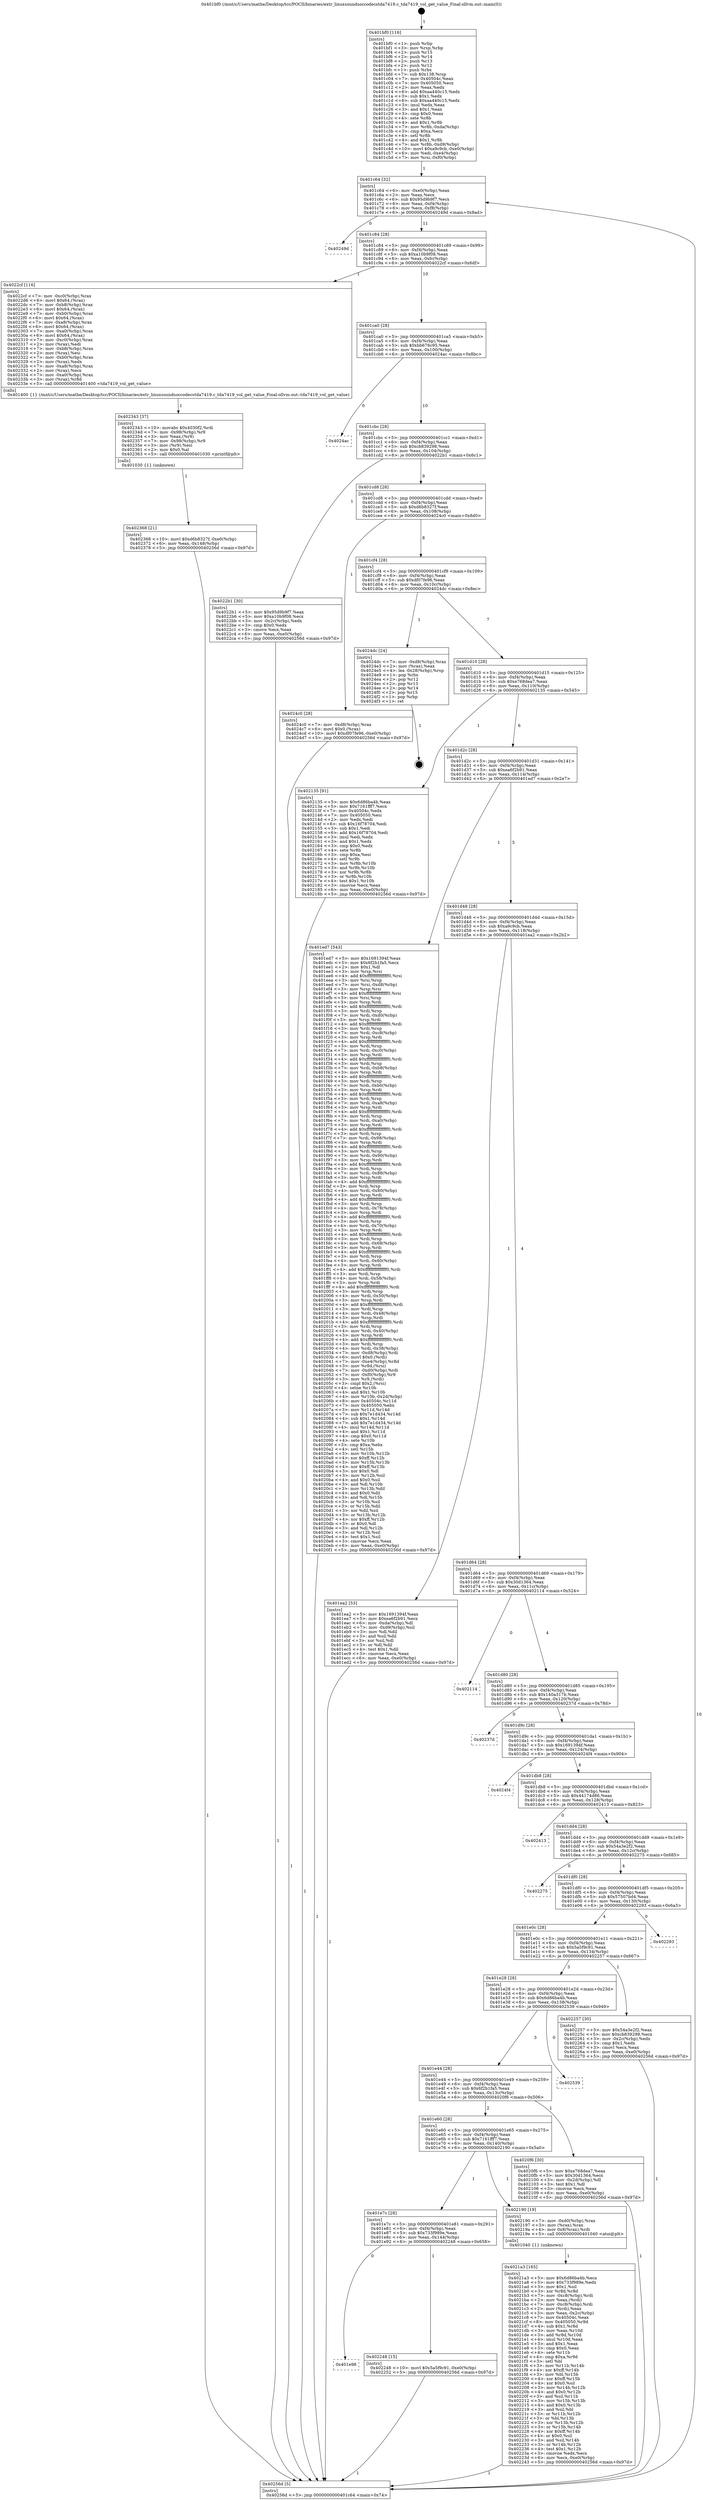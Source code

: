 digraph "0x401bf0" {
  label = "0x401bf0 (/mnt/c/Users/mathe/Desktop/tcc/POCII/binaries/extr_linuxsoundsoccodecstda7419.c_tda7419_vol_get_value_Final-ollvm.out::main(0))"
  labelloc = "t"
  node[shape=record]

  Entry [label="",width=0.3,height=0.3,shape=circle,fillcolor=black,style=filled]
  "0x401c64" [label="{
     0x401c64 [32]\l
     | [instrs]\l
     &nbsp;&nbsp;0x401c64 \<+6\>: mov -0xe0(%rbp),%eax\l
     &nbsp;&nbsp;0x401c6a \<+2\>: mov %eax,%ecx\l
     &nbsp;&nbsp;0x401c6c \<+6\>: sub $0x95d9b9f7,%ecx\l
     &nbsp;&nbsp;0x401c72 \<+6\>: mov %eax,-0xf4(%rbp)\l
     &nbsp;&nbsp;0x401c78 \<+6\>: mov %ecx,-0xf8(%rbp)\l
     &nbsp;&nbsp;0x401c7e \<+6\>: je 000000000040249d \<main+0x8ad\>\l
  }"]
  "0x40249d" [label="{
     0x40249d\l
  }", style=dashed]
  "0x401c84" [label="{
     0x401c84 [28]\l
     | [instrs]\l
     &nbsp;&nbsp;0x401c84 \<+5\>: jmp 0000000000401c89 \<main+0x99\>\l
     &nbsp;&nbsp;0x401c89 \<+6\>: mov -0xf4(%rbp),%eax\l
     &nbsp;&nbsp;0x401c8f \<+5\>: sub $0xa10b9f08,%eax\l
     &nbsp;&nbsp;0x401c94 \<+6\>: mov %eax,-0xfc(%rbp)\l
     &nbsp;&nbsp;0x401c9a \<+6\>: je 00000000004022cf \<main+0x6df\>\l
  }"]
  Exit [label="",width=0.3,height=0.3,shape=circle,fillcolor=black,style=filled,peripheries=2]
  "0x4022cf" [label="{
     0x4022cf [116]\l
     | [instrs]\l
     &nbsp;&nbsp;0x4022cf \<+7\>: mov -0xc0(%rbp),%rax\l
     &nbsp;&nbsp;0x4022d6 \<+6\>: movl $0x64,(%rax)\l
     &nbsp;&nbsp;0x4022dc \<+7\>: mov -0xb8(%rbp),%rax\l
     &nbsp;&nbsp;0x4022e3 \<+6\>: movl $0x64,(%rax)\l
     &nbsp;&nbsp;0x4022e9 \<+7\>: mov -0xb0(%rbp),%rax\l
     &nbsp;&nbsp;0x4022f0 \<+6\>: movl $0x64,(%rax)\l
     &nbsp;&nbsp;0x4022f6 \<+7\>: mov -0xa8(%rbp),%rax\l
     &nbsp;&nbsp;0x4022fd \<+6\>: movl $0x64,(%rax)\l
     &nbsp;&nbsp;0x402303 \<+7\>: mov -0xa0(%rbp),%rax\l
     &nbsp;&nbsp;0x40230a \<+6\>: movl $0x64,(%rax)\l
     &nbsp;&nbsp;0x402310 \<+7\>: mov -0xc0(%rbp),%rax\l
     &nbsp;&nbsp;0x402317 \<+2\>: mov (%rax),%edi\l
     &nbsp;&nbsp;0x402319 \<+7\>: mov -0xb8(%rbp),%rax\l
     &nbsp;&nbsp;0x402320 \<+2\>: mov (%rax),%esi\l
     &nbsp;&nbsp;0x402322 \<+7\>: mov -0xb0(%rbp),%rax\l
     &nbsp;&nbsp;0x402329 \<+2\>: mov (%rax),%edx\l
     &nbsp;&nbsp;0x40232b \<+7\>: mov -0xa8(%rbp),%rax\l
     &nbsp;&nbsp;0x402332 \<+2\>: mov (%rax),%ecx\l
     &nbsp;&nbsp;0x402334 \<+7\>: mov -0xa0(%rbp),%rax\l
     &nbsp;&nbsp;0x40233b \<+3\>: mov (%rax),%r8d\l
     &nbsp;&nbsp;0x40233e \<+5\>: call 0000000000401400 \<tda7419_vol_get_value\>\l
     | [calls]\l
     &nbsp;&nbsp;0x401400 \{1\} (/mnt/c/Users/mathe/Desktop/tcc/POCII/binaries/extr_linuxsoundsoccodecstda7419.c_tda7419_vol_get_value_Final-ollvm.out::tda7419_vol_get_value)\l
  }"]
  "0x401ca0" [label="{
     0x401ca0 [28]\l
     | [instrs]\l
     &nbsp;&nbsp;0x401ca0 \<+5\>: jmp 0000000000401ca5 \<main+0xb5\>\l
     &nbsp;&nbsp;0x401ca5 \<+6\>: mov -0xf4(%rbp),%eax\l
     &nbsp;&nbsp;0x401cab \<+5\>: sub $0xbb676c95,%eax\l
     &nbsp;&nbsp;0x401cb0 \<+6\>: mov %eax,-0x100(%rbp)\l
     &nbsp;&nbsp;0x401cb6 \<+6\>: je 00000000004024ac \<main+0x8bc\>\l
  }"]
  "0x402368" [label="{
     0x402368 [21]\l
     | [instrs]\l
     &nbsp;&nbsp;0x402368 \<+10\>: movl $0xd6b8327f,-0xe0(%rbp)\l
     &nbsp;&nbsp;0x402372 \<+6\>: mov %eax,-0x148(%rbp)\l
     &nbsp;&nbsp;0x402378 \<+5\>: jmp 000000000040256d \<main+0x97d\>\l
  }"]
  "0x4024ac" [label="{
     0x4024ac\l
  }", style=dashed]
  "0x401cbc" [label="{
     0x401cbc [28]\l
     | [instrs]\l
     &nbsp;&nbsp;0x401cbc \<+5\>: jmp 0000000000401cc1 \<main+0xd1\>\l
     &nbsp;&nbsp;0x401cc1 \<+6\>: mov -0xf4(%rbp),%eax\l
     &nbsp;&nbsp;0x401cc7 \<+5\>: sub $0xcb839298,%eax\l
     &nbsp;&nbsp;0x401ccc \<+6\>: mov %eax,-0x104(%rbp)\l
     &nbsp;&nbsp;0x401cd2 \<+6\>: je 00000000004022b1 \<main+0x6c1\>\l
  }"]
  "0x402343" [label="{
     0x402343 [37]\l
     | [instrs]\l
     &nbsp;&nbsp;0x402343 \<+10\>: movabs $0x4030f2,%rdi\l
     &nbsp;&nbsp;0x40234d \<+7\>: mov -0x98(%rbp),%r9\l
     &nbsp;&nbsp;0x402354 \<+3\>: mov %eax,(%r9)\l
     &nbsp;&nbsp;0x402357 \<+7\>: mov -0x98(%rbp),%r9\l
     &nbsp;&nbsp;0x40235e \<+3\>: mov (%r9),%esi\l
     &nbsp;&nbsp;0x402361 \<+2\>: mov $0x0,%al\l
     &nbsp;&nbsp;0x402363 \<+5\>: call 0000000000401030 \<printf@plt\>\l
     | [calls]\l
     &nbsp;&nbsp;0x401030 \{1\} (unknown)\l
  }"]
  "0x4022b1" [label="{
     0x4022b1 [30]\l
     | [instrs]\l
     &nbsp;&nbsp;0x4022b1 \<+5\>: mov $0x95d9b9f7,%eax\l
     &nbsp;&nbsp;0x4022b6 \<+5\>: mov $0xa10b9f08,%ecx\l
     &nbsp;&nbsp;0x4022bb \<+3\>: mov -0x2c(%rbp),%edx\l
     &nbsp;&nbsp;0x4022be \<+3\>: cmp $0x0,%edx\l
     &nbsp;&nbsp;0x4022c1 \<+3\>: cmove %ecx,%eax\l
     &nbsp;&nbsp;0x4022c4 \<+6\>: mov %eax,-0xe0(%rbp)\l
     &nbsp;&nbsp;0x4022ca \<+5\>: jmp 000000000040256d \<main+0x97d\>\l
  }"]
  "0x401cd8" [label="{
     0x401cd8 [28]\l
     | [instrs]\l
     &nbsp;&nbsp;0x401cd8 \<+5\>: jmp 0000000000401cdd \<main+0xed\>\l
     &nbsp;&nbsp;0x401cdd \<+6\>: mov -0xf4(%rbp),%eax\l
     &nbsp;&nbsp;0x401ce3 \<+5\>: sub $0xd6b8327f,%eax\l
     &nbsp;&nbsp;0x401ce8 \<+6\>: mov %eax,-0x108(%rbp)\l
     &nbsp;&nbsp;0x401cee \<+6\>: je 00000000004024c0 \<main+0x8d0\>\l
  }"]
  "0x401e98" [label="{
     0x401e98\l
  }", style=dashed]
  "0x4024c0" [label="{
     0x4024c0 [28]\l
     | [instrs]\l
     &nbsp;&nbsp;0x4024c0 \<+7\>: mov -0xd8(%rbp),%rax\l
     &nbsp;&nbsp;0x4024c7 \<+6\>: movl $0x0,(%rax)\l
     &nbsp;&nbsp;0x4024cd \<+10\>: movl $0xdf07fe96,-0xe0(%rbp)\l
     &nbsp;&nbsp;0x4024d7 \<+5\>: jmp 000000000040256d \<main+0x97d\>\l
  }"]
  "0x401cf4" [label="{
     0x401cf4 [28]\l
     | [instrs]\l
     &nbsp;&nbsp;0x401cf4 \<+5\>: jmp 0000000000401cf9 \<main+0x109\>\l
     &nbsp;&nbsp;0x401cf9 \<+6\>: mov -0xf4(%rbp),%eax\l
     &nbsp;&nbsp;0x401cff \<+5\>: sub $0xdf07fe96,%eax\l
     &nbsp;&nbsp;0x401d04 \<+6\>: mov %eax,-0x10c(%rbp)\l
     &nbsp;&nbsp;0x401d0a \<+6\>: je 00000000004024dc \<main+0x8ec\>\l
  }"]
  "0x402248" [label="{
     0x402248 [15]\l
     | [instrs]\l
     &nbsp;&nbsp;0x402248 \<+10\>: movl $0x5a5f9c91,-0xe0(%rbp)\l
     &nbsp;&nbsp;0x402252 \<+5\>: jmp 000000000040256d \<main+0x97d\>\l
  }"]
  "0x4024dc" [label="{
     0x4024dc [24]\l
     | [instrs]\l
     &nbsp;&nbsp;0x4024dc \<+7\>: mov -0xd8(%rbp),%rax\l
     &nbsp;&nbsp;0x4024e3 \<+2\>: mov (%rax),%eax\l
     &nbsp;&nbsp;0x4024e5 \<+4\>: lea -0x28(%rbp),%rsp\l
     &nbsp;&nbsp;0x4024e9 \<+1\>: pop %rbx\l
     &nbsp;&nbsp;0x4024ea \<+2\>: pop %r12\l
     &nbsp;&nbsp;0x4024ec \<+2\>: pop %r13\l
     &nbsp;&nbsp;0x4024ee \<+2\>: pop %r14\l
     &nbsp;&nbsp;0x4024f0 \<+2\>: pop %r15\l
     &nbsp;&nbsp;0x4024f2 \<+1\>: pop %rbp\l
     &nbsp;&nbsp;0x4024f3 \<+1\>: ret\l
  }"]
  "0x401d10" [label="{
     0x401d10 [28]\l
     | [instrs]\l
     &nbsp;&nbsp;0x401d10 \<+5\>: jmp 0000000000401d15 \<main+0x125\>\l
     &nbsp;&nbsp;0x401d15 \<+6\>: mov -0xf4(%rbp),%eax\l
     &nbsp;&nbsp;0x401d1b \<+5\>: sub $0xe768dea7,%eax\l
     &nbsp;&nbsp;0x401d20 \<+6\>: mov %eax,-0x110(%rbp)\l
     &nbsp;&nbsp;0x401d26 \<+6\>: je 0000000000402135 \<main+0x545\>\l
  }"]
  "0x4021a3" [label="{
     0x4021a3 [165]\l
     | [instrs]\l
     &nbsp;&nbsp;0x4021a3 \<+5\>: mov $0x6d86ba4b,%ecx\l
     &nbsp;&nbsp;0x4021a8 \<+5\>: mov $0x733f989e,%edx\l
     &nbsp;&nbsp;0x4021ad \<+3\>: mov $0x1,%sil\l
     &nbsp;&nbsp;0x4021b0 \<+3\>: xor %r8d,%r8d\l
     &nbsp;&nbsp;0x4021b3 \<+7\>: mov -0xc8(%rbp),%rdi\l
     &nbsp;&nbsp;0x4021ba \<+2\>: mov %eax,(%rdi)\l
     &nbsp;&nbsp;0x4021bc \<+7\>: mov -0xc8(%rbp),%rdi\l
     &nbsp;&nbsp;0x4021c3 \<+2\>: mov (%rdi),%eax\l
     &nbsp;&nbsp;0x4021c5 \<+3\>: mov %eax,-0x2c(%rbp)\l
     &nbsp;&nbsp;0x4021c8 \<+7\>: mov 0x40504c,%eax\l
     &nbsp;&nbsp;0x4021cf \<+8\>: mov 0x405050,%r9d\l
     &nbsp;&nbsp;0x4021d7 \<+4\>: sub $0x1,%r8d\l
     &nbsp;&nbsp;0x4021db \<+3\>: mov %eax,%r10d\l
     &nbsp;&nbsp;0x4021de \<+3\>: add %r8d,%r10d\l
     &nbsp;&nbsp;0x4021e1 \<+4\>: imul %r10d,%eax\l
     &nbsp;&nbsp;0x4021e5 \<+3\>: and $0x1,%eax\l
     &nbsp;&nbsp;0x4021e8 \<+3\>: cmp $0x0,%eax\l
     &nbsp;&nbsp;0x4021eb \<+4\>: sete %r11b\l
     &nbsp;&nbsp;0x4021ef \<+4\>: cmp $0xa,%r9d\l
     &nbsp;&nbsp;0x4021f3 \<+3\>: setl %bl\l
     &nbsp;&nbsp;0x4021f6 \<+3\>: mov %r11b,%r14b\l
     &nbsp;&nbsp;0x4021f9 \<+4\>: xor $0xff,%r14b\l
     &nbsp;&nbsp;0x4021fd \<+3\>: mov %bl,%r15b\l
     &nbsp;&nbsp;0x402200 \<+4\>: xor $0xff,%r15b\l
     &nbsp;&nbsp;0x402204 \<+4\>: xor $0x0,%sil\l
     &nbsp;&nbsp;0x402208 \<+3\>: mov %r14b,%r12b\l
     &nbsp;&nbsp;0x40220b \<+4\>: and $0x0,%r12b\l
     &nbsp;&nbsp;0x40220f \<+3\>: and %sil,%r11b\l
     &nbsp;&nbsp;0x402212 \<+3\>: mov %r15b,%r13b\l
     &nbsp;&nbsp;0x402215 \<+4\>: and $0x0,%r13b\l
     &nbsp;&nbsp;0x402219 \<+3\>: and %sil,%bl\l
     &nbsp;&nbsp;0x40221c \<+3\>: or %r11b,%r12b\l
     &nbsp;&nbsp;0x40221f \<+3\>: or %bl,%r13b\l
     &nbsp;&nbsp;0x402222 \<+3\>: xor %r13b,%r12b\l
     &nbsp;&nbsp;0x402225 \<+3\>: or %r15b,%r14b\l
     &nbsp;&nbsp;0x402228 \<+4\>: xor $0xff,%r14b\l
     &nbsp;&nbsp;0x40222c \<+4\>: or $0x0,%sil\l
     &nbsp;&nbsp;0x402230 \<+3\>: and %sil,%r14b\l
     &nbsp;&nbsp;0x402233 \<+3\>: or %r14b,%r12b\l
     &nbsp;&nbsp;0x402236 \<+4\>: test $0x1,%r12b\l
     &nbsp;&nbsp;0x40223a \<+3\>: cmovne %edx,%ecx\l
     &nbsp;&nbsp;0x40223d \<+6\>: mov %ecx,-0xe0(%rbp)\l
     &nbsp;&nbsp;0x402243 \<+5\>: jmp 000000000040256d \<main+0x97d\>\l
  }"]
  "0x402135" [label="{
     0x402135 [91]\l
     | [instrs]\l
     &nbsp;&nbsp;0x402135 \<+5\>: mov $0x6d86ba4b,%eax\l
     &nbsp;&nbsp;0x40213a \<+5\>: mov $0x7161fff7,%ecx\l
     &nbsp;&nbsp;0x40213f \<+7\>: mov 0x40504c,%edx\l
     &nbsp;&nbsp;0x402146 \<+7\>: mov 0x405050,%esi\l
     &nbsp;&nbsp;0x40214d \<+2\>: mov %edx,%edi\l
     &nbsp;&nbsp;0x40214f \<+6\>: sub $0x16f78704,%edi\l
     &nbsp;&nbsp;0x402155 \<+3\>: sub $0x1,%edi\l
     &nbsp;&nbsp;0x402158 \<+6\>: add $0x16f78704,%edi\l
     &nbsp;&nbsp;0x40215e \<+3\>: imul %edi,%edx\l
     &nbsp;&nbsp;0x402161 \<+3\>: and $0x1,%edx\l
     &nbsp;&nbsp;0x402164 \<+3\>: cmp $0x0,%edx\l
     &nbsp;&nbsp;0x402167 \<+4\>: sete %r8b\l
     &nbsp;&nbsp;0x40216b \<+3\>: cmp $0xa,%esi\l
     &nbsp;&nbsp;0x40216e \<+4\>: setl %r9b\l
     &nbsp;&nbsp;0x402172 \<+3\>: mov %r8b,%r10b\l
     &nbsp;&nbsp;0x402175 \<+3\>: and %r9b,%r10b\l
     &nbsp;&nbsp;0x402178 \<+3\>: xor %r9b,%r8b\l
     &nbsp;&nbsp;0x40217b \<+3\>: or %r8b,%r10b\l
     &nbsp;&nbsp;0x40217e \<+4\>: test $0x1,%r10b\l
     &nbsp;&nbsp;0x402182 \<+3\>: cmovne %ecx,%eax\l
     &nbsp;&nbsp;0x402185 \<+6\>: mov %eax,-0xe0(%rbp)\l
     &nbsp;&nbsp;0x40218b \<+5\>: jmp 000000000040256d \<main+0x97d\>\l
  }"]
  "0x401d2c" [label="{
     0x401d2c [28]\l
     | [instrs]\l
     &nbsp;&nbsp;0x401d2c \<+5\>: jmp 0000000000401d31 \<main+0x141\>\l
     &nbsp;&nbsp;0x401d31 \<+6\>: mov -0xf4(%rbp),%eax\l
     &nbsp;&nbsp;0x401d37 \<+5\>: sub $0xea6f2b91,%eax\l
     &nbsp;&nbsp;0x401d3c \<+6\>: mov %eax,-0x114(%rbp)\l
     &nbsp;&nbsp;0x401d42 \<+6\>: je 0000000000401ed7 \<main+0x2e7\>\l
  }"]
  "0x401e7c" [label="{
     0x401e7c [28]\l
     | [instrs]\l
     &nbsp;&nbsp;0x401e7c \<+5\>: jmp 0000000000401e81 \<main+0x291\>\l
     &nbsp;&nbsp;0x401e81 \<+6\>: mov -0xf4(%rbp),%eax\l
     &nbsp;&nbsp;0x401e87 \<+5\>: sub $0x733f989e,%eax\l
     &nbsp;&nbsp;0x401e8c \<+6\>: mov %eax,-0x144(%rbp)\l
     &nbsp;&nbsp;0x401e92 \<+6\>: je 0000000000402248 \<main+0x658\>\l
  }"]
  "0x401ed7" [label="{
     0x401ed7 [543]\l
     | [instrs]\l
     &nbsp;&nbsp;0x401ed7 \<+5\>: mov $0x1691394f,%eax\l
     &nbsp;&nbsp;0x401edc \<+5\>: mov $0x6f2b1fa5,%ecx\l
     &nbsp;&nbsp;0x401ee1 \<+2\>: mov $0x1,%dl\l
     &nbsp;&nbsp;0x401ee3 \<+3\>: mov %rsp,%rsi\l
     &nbsp;&nbsp;0x401ee6 \<+4\>: add $0xfffffffffffffff0,%rsi\l
     &nbsp;&nbsp;0x401eea \<+3\>: mov %rsi,%rsp\l
     &nbsp;&nbsp;0x401eed \<+7\>: mov %rsi,-0xd8(%rbp)\l
     &nbsp;&nbsp;0x401ef4 \<+3\>: mov %rsp,%rsi\l
     &nbsp;&nbsp;0x401ef7 \<+4\>: add $0xfffffffffffffff0,%rsi\l
     &nbsp;&nbsp;0x401efb \<+3\>: mov %rsi,%rsp\l
     &nbsp;&nbsp;0x401efe \<+3\>: mov %rsp,%rdi\l
     &nbsp;&nbsp;0x401f01 \<+4\>: add $0xfffffffffffffff0,%rdi\l
     &nbsp;&nbsp;0x401f05 \<+3\>: mov %rdi,%rsp\l
     &nbsp;&nbsp;0x401f08 \<+7\>: mov %rdi,-0xd0(%rbp)\l
     &nbsp;&nbsp;0x401f0f \<+3\>: mov %rsp,%rdi\l
     &nbsp;&nbsp;0x401f12 \<+4\>: add $0xfffffffffffffff0,%rdi\l
     &nbsp;&nbsp;0x401f16 \<+3\>: mov %rdi,%rsp\l
     &nbsp;&nbsp;0x401f19 \<+7\>: mov %rdi,-0xc8(%rbp)\l
     &nbsp;&nbsp;0x401f20 \<+3\>: mov %rsp,%rdi\l
     &nbsp;&nbsp;0x401f23 \<+4\>: add $0xfffffffffffffff0,%rdi\l
     &nbsp;&nbsp;0x401f27 \<+3\>: mov %rdi,%rsp\l
     &nbsp;&nbsp;0x401f2a \<+7\>: mov %rdi,-0xc0(%rbp)\l
     &nbsp;&nbsp;0x401f31 \<+3\>: mov %rsp,%rdi\l
     &nbsp;&nbsp;0x401f34 \<+4\>: add $0xfffffffffffffff0,%rdi\l
     &nbsp;&nbsp;0x401f38 \<+3\>: mov %rdi,%rsp\l
     &nbsp;&nbsp;0x401f3b \<+7\>: mov %rdi,-0xb8(%rbp)\l
     &nbsp;&nbsp;0x401f42 \<+3\>: mov %rsp,%rdi\l
     &nbsp;&nbsp;0x401f45 \<+4\>: add $0xfffffffffffffff0,%rdi\l
     &nbsp;&nbsp;0x401f49 \<+3\>: mov %rdi,%rsp\l
     &nbsp;&nbsp;0x401f4c \<+7\>: mov %rdi,-0xb0(%rbp)\l
     &nbsp;&nbsp;0x401f53 \<+3\>: mov %rsp,%rdi\l
     &nbsp;&nbsp;0x401f56 \<+4\>: add $0xfffffffffffffff0,%rdi\l
     &nbsp;&nbsp;0x401f5a \<+3\>: mov %rdi,%rsp\l
     &nbsp;&nbsp;0x401f5d \<+7\>: mov %rdi,-0xa8(%rbp)\l
     &nbsp;&nbsp;0x401f64 \<+3\>: mov %rsp,%rdi\l
     &nbsp;&nbsp;0x401f67 \<+4\>: add $0xfffffffffffffff0,%rdi\l
     &nbsp;&nbsp;0x401f6b \<+3\>: mov %rdi,%rsp\l
     &nbsp;&nbsp;0x401f6e \<+7\>: mov %rdi,-0xa0(%rbp)\l
     &nbsp;&nbsp;0x401f75 \<+3\>: mov %rsp,%rdi\l
     &nbsp;&nbsp;0x401f78 \<+4\>: add $0xfffffffffffffff0,%rdi\l
     &nbsp;&nbsp;0x401f7c \<+3\>: mov %rdi,%rsp\l
     &nbsp;&nbsp;0x401f7f \<+7\>: mov %rdi,-0x98(%rbp)\l
     &nbsp;&nbsp;0x401f86 \<+3\>: mov %rsp,%rdi\l
     &nbsp;&nbsp;0x401f89 \<+4\>: add $0xfffffffffffffff0,%rdi\l
     &nbsp;&nbsp;0x401f8d \<+3\>: mov %rdi,%rsp\l
     &nbsp;&nbsp;0x401f90 \<+7\>: mov %rdi,-0x90(%rbp)\l
     &nbsp;&nbsp;0x401f97 \<+3\>: mov %rsp,%rdi\l
     &nbsp;&nbsp;0x401f9a \<+4\>: add $0xfffffffffffffff0,%rdi\l
     &nbsp;&nbsp;0x401f9e \<+3\>: mov %rdi,%rsp\l
     &nbsp;&nbsp;0x401fa1 \<+7\>: mov %rdi,-0x88(%rbp)\l
     &nbsp;&nbsp;0x401fa8 \<+3\>: mov %rsp,%rdi\l
     &nbsp;&nbsp;0x401fab \<+4\>: add $0xfffffffffffffff0,%rdi\l
     &nbsp;&nbsp;0x401faf \<+3\>: mov %rdi,%rsp\l
     &nbsp;&nbsp;0x401fb2 \<+4\>: mov %rdi,-0x80(%rbp)\l
     &nbsp;&nbsp;0x401fb6 \<+3\>: mov %rsp,%rdi\l
     &nbsp;&nbsp;0x401fb9 \<+4\>: add $0xfffffffffffffff0,%rdi\l
     &nbsp;&nbsp;0x401fbd \<+3\>: mov %rdi,%rsp\l
     &nbsp;&nbsp;0x401fc0 \<+4\>: mov %rdi,-0x78(%rbp)\l
     &nbsp;&nbsp;0x401fc4 \<+3\>: mov %rsp,%rdi\l
     &nbsp;&nbsp;0x401fc7 \<+4\>: add $0xfffffffffffffff0,%rdi\l
     &nbsp;&nbsp;0x401fcb \<+3\>: mov %rdi,%rsp\l
     &nbsp;&nbsp;0x401fce \<+4\>: mov %rdi,-0x70(%rbp)\l
     &nbsp;&nbsp;0x401fd2 \<+3\>: mov %rsp,%rdi\l
     &nbsp;&nbsp;0x401fd5 \<+4\>: add $0xfffffffffffffff0,%rdi\l
     &nbsp;&nbsp;0x401fd9 \<+3\>: mov %rdi,%rsp\l
     &nbsp;&nbsp;0x401fdc \<+4\>: mov %rdi,-0x68(%rbp)\l
     &nbsp;&nbsp;0x401fe0 \<+3\>: mov %rsp,%rdi\l
     &nbsp;&nbsp;0x401fe3 \<+4\>: add $0xfffffffffffffff0,%rdi\l
     &nbsp;&nbsp;0x401fe7 \<+3\>: mov %rdi,%rsp\l
     &nbsp;&nbsp;0x401fea \<+4\>: mov %rdi,-0x60(%rbp)\l
     &nbsp;&nbsp;0x401fee \<+3\>: mov %rsp,%rdi\l
     &nbsp;&nbsp;0x401ff1 \<+4\>: add $0xfffffffffffffff0,%rdi\l
     &nbsp;&nbsp;0x401ff5 \<+3\>: mov %rdi,%rsp\l
     &nbsp;&nbsp;0x401ff8 \<+4\>: mov %rdi,-0x58(%rbp)\l
     &nbsp;&nbsp;0x401ffc \<+3\>: mov %rsp,%rdi\l
     &nbsp;&nbsp;0x401fff \<+4\>: add $0xfffffffffffffff0,%rdi\l
     &nbsp;&nbsp;0x402003 \<+3\>: mov %rdi,%rsp\l
     &nbsp;&nbsp;0x402006 \<+4\>: mov %rdi,-0x50(%rbp)\l
     &nbsp;&nbsp;0x40200a \<+3\>: mov %rsp,%rdi\l
     &nbsp;&nbsp;0x40200d \<+4\>: add $0xfffffffffffffff0,%rdi\l
     &nbsp;&nbsp;0x402011 \<+3\>: mov %rdi,%rsp\l
     &nbsp;&nbsp;0x402014 \<+4\>: mov %rdi,-0x48(%rbp)\l
     &nbsp;&nbsp;0x402018 \<+3\>: mov %rsp,%rdi\l
     &nbsp;&nbsp;0x40201b \<+4\>: add $0xfffffffffffffff0,%rdi\l
     &nbsp;&nbsp;0x40201f \<+3\>: mov %rdi,%rsp\l
     &nbsp;&nbsp;0x402022 \<+4\>: mov %rdi,-0x40(%rbp)\l
     &nbsp;&nbsp;0x402026 \<+3\>: mov %rsp,%rdi\l
     &nbsp;&nbsp;0x402029 \<+4\>: add $0xfffffffffffffff0,%rdi\l
     &nbsp;&nbsp;0x40202d \<+3\>: mov %rdi,%rsp\l
     &nbsp;&nbsp;0x402030 \<+4\>: mov %rdi,-0x38(%rbp)\l
     &nbsp;&nbsp;0x402034 \<+7\>: mov -0xd8(%rbp),%rdi\l
     &nbsp;&nbsp;0x40203b \<+6\>: movl $0x0,(%rdi)\l
     &nbsp;&nbsp;0x402041 \<+7\>: mov -0xe4(%rbp),%r8d\l
     &nbsp;&nbsp;0x402048 \<+3\>: mov %r8d,(%rsi)\l
     &nbsp;&nbsp;0x40204b \<+7\>: mov -0xd0(%rbp),%rdi\l
     &nbsp;&nbsp;0x402052 \<+7\>: mov -0xf0(%rbp),%r9\l
     &nbsp;&nbsp;0x402059 \<+3\>: mov %r9,(%rdi)\l
     &nbsp;&nbsp;0x40205c \<+3\>: cmpl $0x2,(%rsi)\l
     &nbsp;&nbsp;0x40205f \<+4\>: setne %r10b\l
     &nbsp;&nbsp;0x402063 \<+4\>: and $0x1,%r10b\l
     &nbsp;&nbsp;0x402067 \<+4\>: mov %r10b,-0x2d(%rbp)\l
     &nbsp;&nbsp;0x40206b \<+8\>: mov 0x40504c,%r11d\l
     &nbsp;&nbsp;0x402073 \<+7\>: mov 0x405050,%ebx\l
     &nbsp;&nbsp;0x40207a \<+3\>: mov %r11d,%r14d\l
     &nbsp;&nbsp;0x40207d \<+7\>: sub $0x7e1d434,%r14d\l
     &nbsp;&nbsp;0x402084 \<+4\>: sub $0x1,%r14d\l
     &nbsp;&nbsp;0x402088 \<+7\>: add $0x7e1d434,%r14d\l
     &nbsp;&nbsp;0x40208f \<+4\>: imul %r14d,%r11d\l
     &nbsp;&nbsp;0x402093 \<+4\>: and $0x1,%r11d\l
     &nbsp;&nbsp;0x402097 \<+4\>: cmp $0x0,%r11d\l
     &nbsp;&nbsp;0x40209b \<+4\>: sete %r10b\l
     &nbsp;&nbsp;0x40209f \<+3\>: cmp $0xa,%ebx\l
     &nbsp;&nbsp;0x4020a2 \<+4\>: setl %r15b\l
     &nbsp;&nbsp;0x4020a6 \<+3\>: mov %r10b,%r12b\l
     &nbsp;&nbsp;0x4020a9 \<+4\>: xor $0xff,%r12b\l
     &nbsp;&nbsp;0x4020ad \<+3\>: mov %r15b,%r13b\l
     &nbsp;&nbsp;0x4020b0 \<+4\>: xor $0xff,%r13b\l
     &nbsp;&nbsp;0x4020b4 \<+3\>: xor $0x0,%dl\l
     &nbsp;&nbsp;0x4020b7 \<+3\>: mov %r12b,%sil\l
     &nbsp;&nbsp;0x4020ba \<+4\>: and $0x0,%sil\l
     &nbsp;&nbsp;0x4020be \<+3\>: and %dl,%r10b\l
     &nbsp;&nbsp;0x4020c1 \<+3\>: mov %r13b,%dil\l
     &nbsp;&nbsp;0x4020c4 \<+4\>: and $0x0,%dil\l
     &nbsp;&nbsp;0x4020c8 \<+3\>: and %dl,%r15b\l
     &nbsp;&nbsp;0x4020cb \<+3\>: or %r10b,%sil\l
     &nbsp;&nbsp;0x4020ce \<+3\>: or %r15b,%dil\l
     &nbsp;&nbsp;0x4020d1 \<+3\>: xor %dil,%sil\l
     &nbsp;&nbsp;0x4020d4 \<+3\>: or %r13b,%r12b\l
     &nbsp;&nbsp;0x4020d7 \<+4\>: xor $0xff,%r12b\l
     &nbsp;&nbsp;0x4020db \<+3\>: or $0x0,%dl\l
     &nbsp;&nbsp;0x4020de \<+3\>: and %dl,%r12b\l
     &nbsp;&nbsp;0x4020e1 \<+3\>: or %r12b,%sil\l
     &nbsp;&nbsp;0x4020e4 \<+4\>: test $0x1,%sil\l
     &nbsp;&nbsp;0x4020e8 \<+3\>: cmovne %ecx,%eax\l
     &nbsp;&nbsp;0x4020eb \<+6\>: mov %eax,-0xe0(%rbp)\l
     &nbsp;&nbsp;0x4020f1 \<+5\>: jmp 000000000040256d \<main+0x97d\>\l
  }"]
  "0x401d48" [label="{
     0x401d48 [28]\l
     | [instrs]\l
     &nbsp;&nbsp;0x401d48 \<+5\>: jmp 0000000000401d4d \<main+0x15d\>\l
     &nbsp;&nbsp;0x401d4d \<+6\>: mov -0xf4(%rbp),%eax\l
     &nbsp;&nbsp;0x401d53 \<+5\>: sub $0xa9c9cb,%eax\l
     &nbsp;&nbsp;0x401d58 \<+6\>: mov %eax,-0x118(%rbp)\l
     &nbsp;&nbsp;0x401d5e \<+6\>: je 0000000000401ea2 \<main+0x2b2\>\l
  }"]
  "0x402190" [label="{
     0x402190 [19]\l
     | [instrs]\l
     &nbsp;&nbsp;0x402190 \<+7\>: mov -0xd0(%rbp),%rax\l
     &nbsp;&nbsp;0x402197 \<+3\>: mov (%rax),%rax\l
     &nbsp;&nbsp;0x40219a \<+4\>: mov 0x8(%rax),%rdi\l
     &nbsp;&nbsp;0x40219e \<+5\>: call 0000000000401040 \<atoi@plt\>\l
     | [calls]\l
     &nbsp;&nbsp;0x401040 \{1\} (unknown)\l
  }"]
  "0x401ea2" [label="{
     0x401ea2 [53]\l
     | [instrs]\l
     &nbsp;&nbsp;0x401ea2 \<+5\>: mov $0x1691394f,%eax\l
     &nbsp;&nbsp;0x401ea7 \<+5\>: mov $0xea6f2b91,%ecx\l
     &nbsp;&nbsp;0x401eac \<+6\>: mov -0xda(%rbp),%dl\l
     &nbsp;&nbsp;0x401eb2 \<+7\>: mov -0xd9(%rbp),%sil\l
     &nbsp;&nbsp;0x401eb9 \<+3\>: mov %dl,%dil\l
     &nbsp;&nbsp;0x401ebc \<+3\>: and %sil,%dil\l
     &nbsp;&nbsp;0x401ebf \<+3\>: xor %sil,%dl\l
     &nbsp;&nbsp;0x401ec2 \<+3\>: or %dl,%dil\l
     &nbsp;&nbsp;0x401ec5 \<+4\>: test $0x1,%dil\l
     &nbsp;&nbsp;0x401ec9 \<+3\>: cmovne %ecx,%eax\l
     &nbsp;&nbsp;0x401ecc \<+6\>: mov %eax,-0xe0(%rbp)\l
     &nbsp;&nbsp;0x401ed2 \<+5\>: jmp 000000000040256d \<main+0x97d\>\l
  }"]
  "0x401d64" [label="{
     0x401d64 [28]\l
     | [instrs]\l
     &nbsp;&nbsp;0x401d64 \<+5\>: jmp 0000000000401d69 \<main+0x179\>\l
     &nbsp;&nbsp;0x401d69 \<+6\>: mov -0xf4(%rbp),%eax\l
     &nbsp;&nbsp;0x401d6f \<+5\>: sub $0x30d1364,%eax\l
     &nbsp;&nbsp;0x401d74 \<+6\>: mov %eax,-0x11c(%rbp)\l
     &nbsp;&nbsp;0x401d7a \<+6\>: je 0000000000402114 \<main+0x524\>\l
  }"]
  "0x40256d" [label="{
     0x40256d [5]\l
     | [instrs]\l
     &nbsp;&nbsp;0x40256d \<+5\>: jmp 0000000000401c64 \<main+0x74\>\l
  }"]
  "0x401bf0" [label="{
     0x401bf0 [116]\l
     | [instrs]\l
     &nbsp;&nbsp;0x401bf0 \<+1\>: push %rbp\l
     &nbsp;&nbsp;0x401bf1 \<+3\>: mov %rsp,%rbp\l
     &nbsp;&nbsp;0x401bf4 \<+2\>: push %r15\l
     &nbsp;&nbsp;0x401bf6 \<+2\>: push %r14\l
     &nbsp;&nbsp;0x401bf8 \<+2\>: push %r13\l
     &nbsp;&nbsp;0x401bfa \<+2\>: push %r12\l
     &nbsp;&nbsp;0x401bfc \<+1\>: push %rbx\l
     &nbsp;&nbsp;0x401bfd \<+7\>: sub $0x138,%rsp\l
     &nbsp;&nbsp;0x401c04 \<+7\>: mov 0x40504c,%eax\l
     &nbsp;&nbsp;0x401c0b \<+7\>: mov 0x405050,%ecx\l
     &nbsp;&nbsp;0x401c12 \<+2\>: mov %eax,%edx\l
     &nbsp;&nbsp;0x401c14 \<+6\>: add $0xaa440c15,%edx\l
     &nbsp;&nbsp;0x401c1a \<+3\>: sub $0x1,%edx\l
     &nbsp;&nbsp;0x401c1d \<+6\>: sub $0xaa440c15,%edx\l
     &nbsp;&nbsp;0x401c23 \<+3\>: imul %edx,%eax\l
     &nbsp;&nbsp;0x401c26 \<+3\>: and $0x1,%eax\l
     &nbsp;&nbsp;0x401c29 \<+3\>: cmp $0x0,%eax\l
     &nbsp;&nbsp;0x401c2c \<+4\>: sete %r8b\l
     &nbsp;&nbsp;0x401c30 \<+4\>: and $0x1,%r8b\l
     &nbsp;&nbsp;0x401c34 \<+7\>: mov %r8b,-0xda(%rbp)\l
     &nbsp;&nbsp;0x401c3b \<+3\>: cmp $0xa,%ecx\l
     &nbsp;&nbsp;0x401c3e \<+4\>: setl %r8b\l
     &nbsp;&nbsp;0x401c42 \<+4\>: and $0x1,%r8b\l
     &nbsp;&nbsp;0x401c46 \<+7\>: mov %r8b,-0xd9(%rbp)\l
     &nbsp;&nbsp;0x401c4d \<+10\>: movl $0xa9c9cb,-0xe0(%rbp)\l
     &nbsp;&nbsp;0x401c57 \<+6\>: mov %edi,-0xe4(%rbp)\l
     &nbsp;&nbsp;0x401c5d \<+7\>: mov %rsi,-0xf0(%rbp)\l
  }"]
  "0x401e60" [label="{
     0x401e60 [28]\l
     | [instrs]\l
     &nbsp;&nbsp;0x401e60 \<+5\>: jmp 0000000000401e65 \<main+0x275\>\l
     &nbsp;&nbsp;0x401e65 \<+6\>: mov -0xf4(%rbp),%eax\l
     &nbsp;&nbsp;0x401e6b \<+5\>: sub $0x7161fff7,%eax\l
     &nbsp;&nbsp;0x401e70 \<+6\>: mov %eax,-0x140(%rbp)\l
     &nbsp;&nbsp;0x401e76 \<+6\>: je 0000000000402190 \<main+0x5a0\>\l
  }"]
  "0x4020f6" [label="{
     0x4020f6 [30]\l
     | [instrs]\l
     &nbsp;&nbsp;0x4020f6 \<+5\>: mov $0xe768dea7,%eax\l
     &nbsp;&nbsp;0x4020fb \<+5\>: mov $0x30d1364,%ecx\l
     &nbsp;&nbsp;0x402100 \<+3\>: mov -0x2d(%rbp),%dl\l
     &nbsp;&nbsp;0x402103 \<+3\>: test $0x1,%dl\l
     &nbsp;&nbsp;0x402106 \<+3\>: cmovne %ecx,%eax\l
     &nbsp;&nbsp;0x402109 \<+6\>: mov %eax,-0xe0(%rbp)\l
     &nbsp;&nbsp;0x40210f \<+5\>: jmp 000000000040256d \<main+0x97d\>\l
  }"]
  "0x401e44" [label="{
     0x401e44 [28]\l
     | [instrs]\l
     &nbsp;&nbsp;0x401e44 \<+5\>: jmp 0000000000401e49 \<main+0x259\>\l
     &nbsp;&nbsp;0x401e49 \<+6\>: mov -0xf4(%rbp),%eax\l
     &nbsp;&nbsp;0x401e4f \<+5\>: sub $0x6f2b1fa5,%eax\l
     &nbsp;&nbsp;0x401e54 \<+6\>: mov %eax,-0x13c(%rbp)\l
     &nbsp;&nbsp;0x401e5a \<+6\>: je 00000000004020f6 \<main+0x506\>\l
  }"]
  "0x402114" [label="{
     0x402114\l
  }", style=dashed]
  "0x401d80" [label="{
     0x401d80 [28]\l
     | [instrs]\l
     &nbsp;&nbsp;0x401d80 \<+5\>: jmp 0000000000401d85 \<main+0x195\>\l
     &nbsp;&nbsp;0x401d85 \<+6\>: mov -0xf4(%rbp),%eax\l
     &nbsp;&nbsp;0x401d8b \<+5\>: sub $0x140a317b,%eax\l
     &nbsp;&nbsp;0x401d90 \<+6\>: mov %eax,-0x120(%rbp)\l
     &nbsp;&nbsp;0x401d96 \<+6\>: je 000000000040237d \<main+0x78d\>\l
  }"]
  "0x402539" [label="{
     0x402539\l
  }", style=dashed]
  "0x40237d" [label="{
     0x40237d\l
  }", style=dashed]
  "0x401d9c" [label="{
     0x401d9c [28]\l
     | [instrs]\l
     &nbsp;&nbsp;0x401d9c \<+5\>: jmp 0000000000401da1 \<main+0x1b1\>\l
     &nbsp;&nbsp;0x401da1 \<+6\>: mov -0xf4(%rbp),%eax\l
     &nbsp;&nbsp;0x401da7 \<+5\>: sub $0x1691394f,%eax\l
     &nbsp;&nbsp;0x401dac \<+6\>: mov %eax,-0x124(%rbp)\l
     &nbsp;&nbsp;0x401db2 \<+6\>: je 00000000004024f4 \<main+0x904\>\l
  }"]
  "0x401e28" [label="{
     0x401e28 [28]\l
     | [instrs]\l
     &nbsp;&nbsp;0x401e28 \<+5\>: jmp 0000000000401e2d \<main+0x23d\>\l
     &nbsp;&nbsp;0x401e2d \<+6\>: mov -0xf4(%rbp),%eax\l
     &nbsp;&nbsp;0x401e33 \<+5\>: sub $0x6d86ba4b,%eax\l
     &nbsp;&nbsp;0x401e38 \<+6\>: mov %eax,-0x138(%rbp)\l
     &nbsp;&nbsp;0x401e3e \<+6\>: je 0000000000402539 \<main+0x949\>\l
  }"]
  "0x4024f4" [label="{
     0x4024f4\l
  }", style=dashed]
  "0x401db8" [label="{
     0x401db8 [28]\l
     | [instrs]\l
     &nbsp;&nbsp;0x401db8 \<+5\>: jmp 0000000000401dbd \<main+0x1cd\>\l
     &nbsp;&nbsp;0x401dbd \<+6\>: mov -0xf4(%rbp),%eax\l
     &nbsp;&nbsp;0x401dc3 \<+5\>: sub $0x44174d86,%eax\l
     &nbsp;&nbsp;0x401dc8 \<+6\>: mov %eax,-0x128(%rbp)\l
     &nbsp;&nbsp;0x401dce \<+6\>: je 0000000000402413 \<main+0x823\>\l
  }"]
  "0x402257" [label="{
     0x402257 [30]\l
     | [instrs]\l
     &nbsp;&nbsp;0x402257 \<+5\>: mov $0x54a3e2f2,%eax\l
     &nbsp;&nbsp;0x40225c \<+5\>: mov $0xcb839298,%ecx\l
     &nbsp;&nbsp;0x402261 \<+3\>: mov -0x2c(%rbp),%edx\l
     &nbsp;&nbsp;0x402264 \<+3\>: cmp $0x1,%edx\l
     &nbsp;&nbsp;0x402267 \<+3\>: cmovl %ecx,%eax\l
     &nbsp;&nbsp;0x40226a \<+6\>: mov %eax,-0xe0(%rbp)\l
     &nbsp;&nbsp;0x402270 \<+5\>: jmp 000000000040256d \<main+0x97d\>\l
  }"]
  "0x402413" [label="{
     0x402413\l
  }", style=dashed]
  "0x401dd4" [label="{
     0x401dd4 [28]\l
     | [instrs]\l
     &nbsp;&nbsp;0x401dd4 \<+5\>: jmp 0000000000401dd9 \<main+0x1e9\>\l
     &nbsp;&nbsp;0x401dd9 \<+6\>: mov -0xf4(%rbp),%eax\l
     &nbsp;&nbsp;0x401ddf \<+5\>: sub $0x54a3e2f2,%eax\l
     &nbsp;&nbsp;0x401de4 \<+6\>: mov %eax,-0x12c(%rbp)\l
     &nbsp;&nbsp;0x401dea \<+6\>: je 0000000000402275 \<main+0x685\>\l
  }"]
  "0x401e0c" [label="{
     0x401e0c [28]\l
     | [instrs]\l
     &nbsp;&nbsp;0x401e0c \<+5\>: jmp 0000000000401e11 \<main+0x221\>\l
     &nbsp;&nbsp;0x401e11 \<+6\>: mov -0xf4(%rbp),%eax\l
     &nbsp;&nbsp;0x401e17 \<+5\>: sub $0x5a5f9c91,%eax\l
     &nbsp;&nbsp;0x401e1c \<+6\>: mov %eax,-0x134(%rbp)\l
     &nbsp;&nbsp;0x401e22 \<+6\>: je 0000000000402257 \<main+0x667\>\l
  }"]
  "0x402275" [label="{
     0x402275\l
  }", style=dashed]
  "0x401df0" [label="{
     0x401df0 [28]\l
     | [instrs]\l
     &nbsp;&nbsp;0x401df0 \<+5\>: jmp 0000000000401df5 \<main+0x205\>\l
     &nbsp;&nbsp;0x401df5 \<+6\>: mov -0xf4(%rbp),%eax\l
     &nbsp;&nbsp;0x401dfb \<+5\>: sub $0x57507bd4,%eax\l
     &nbsp;&nbsp;0x401e00 \<+6\>: mov %eax,-0x130(%rbp)\l
     &nbsp;&nbsp;0x401e06 \<+6\>: je 0000000000402293 \<main+0x6a3\>\l
  }"]
  "0x402293" [label="{
     0x402293\l
  }", style=dashed]
  Entry -> "0x401bf0" [label=" 1"]
  "0x401c64" -> "0x40249d" [label=" 0"]
  "0x401c64" -> "0x401c84" [label=" 11"]
  "0x4024dc" -> Exit [label=" 1"]
  "0x401c84" -> "0x4022cf" [label=" 1"]
  "0x401c84" -> "0x401ca0" [label=" 10"]
  "0x4024c0" -> "0x40256d" [label=" 1"]
  "0x401ca0" -> "0x4024ac" [label=" 0"]
  "0x401ca0" -> "0x401cbc" [label=" 10"]
  "0x402368" -> "0x40256d" [label=" 1"]
  "0x401cbc" -> "0x4022b1" [label=" 1"]
  "0x401cbc" -> "0x401cd8" [label=" 9"]
  "0x402343" -> "0x402368" [label=" 1"]
  "0x401cd8" -> "0x4024c0" [label=" 1"]
  "0x401cd8" -> "0x401cf4" [label=" 8"]
  "0x4022cf" -> "0x402343" [label=" 1"]
  "0x401cf4" -> "0x4024dc" [label=" 1"]
  "0x401cf4" -> "0x401d10" [label=" 7"]
  "0x4022b1" -> "0x40256d" [label=" 1"]
  "0x401d10" -> "0x402135" [label=" 1"]
  "0x401d10" -> "0x401d2c" [label=" 6"]
  "0x402248" -> "0x40256d" [label=" 1"]
  "0x401d2c" -> "0x401ed7" [label=" 1"]
  "0x401d2c" -> "0x401d48" [label=" 5"]
  "0x401e7c" -> "0x401e98" [label=" 0"]
  "0x401d48" -> "0x401ea2" [label=" 1"]
  "0x401d48" -> "0x401d64" [label=" 4"]
  "0x401ea2" -> "0x40256d" [label=" 1"]
  "0x401bf0" -> "0x401c64" [label=" 1"]
  "0x40256d" -> "0x401c64" [label=" 10"]
  "0x401e7c" -> "0x402248" [label=" 1"]
  "0x4021a3" -> "0x40256d" [label=" 1"]
  "0x401ed7" -> "0x40256d" [label=" 1"]
  "0x402190" -> "0x4021a3" [label=" 1"]
  "0x401d64" -> "0x402114" [label=" 0"]
  "0x401d64" -> "0x401d80" [label=" 4"]
  "0x401e60" -> "0x402190" [label=" 1"]
  "0x401d80" -> "0x40237d" [label=" 0"]
  "0x401d80" -> "0x401d9c" [label=" 4"]
  "0x402257" -> "0x40256d" [label=" 1"]
  "0x401d9c" -> "0x4024f4" [label=" 0"]
  "0x401d9c" -> "0x401db8" [label=" 4"]
  "0x4020f6" -> "0x40256d" [label=" 1"]
  "0x401db8" -> "0x402413" [label=" 0"]
  "0x401db8" -> "0x401dd4" [label=" 4"]
  "0x401e44" -> "0x401e60" [label=" 2"]
  "0x401dd4" -> "0x402275" [label=" 0"]
  "0x401dd4" -> "0x401df0" [label=" 4"]
  "0x401e60" -> "0x401e7c" [label=" 1"]
  "0x401df0" -> "0x402293" [label=" 0"]
  "0x401df0" -> "0x401e0c" [label=" 4"]
  "0x401e44" -> "0x4020f6" [label=" 1"]
  "0x401e0c" -> "0x402257" [label=" 1"]
  "0x401e0c" -> "0x401e28" [label=" 3"]
  "0x402135" -> "0x40256d" [label=" 1"]
  "0x401e28" -> "0x402539" [label=" 0"]
  "0x401e28" -> "0x401e44" [label=" 3"]
}
